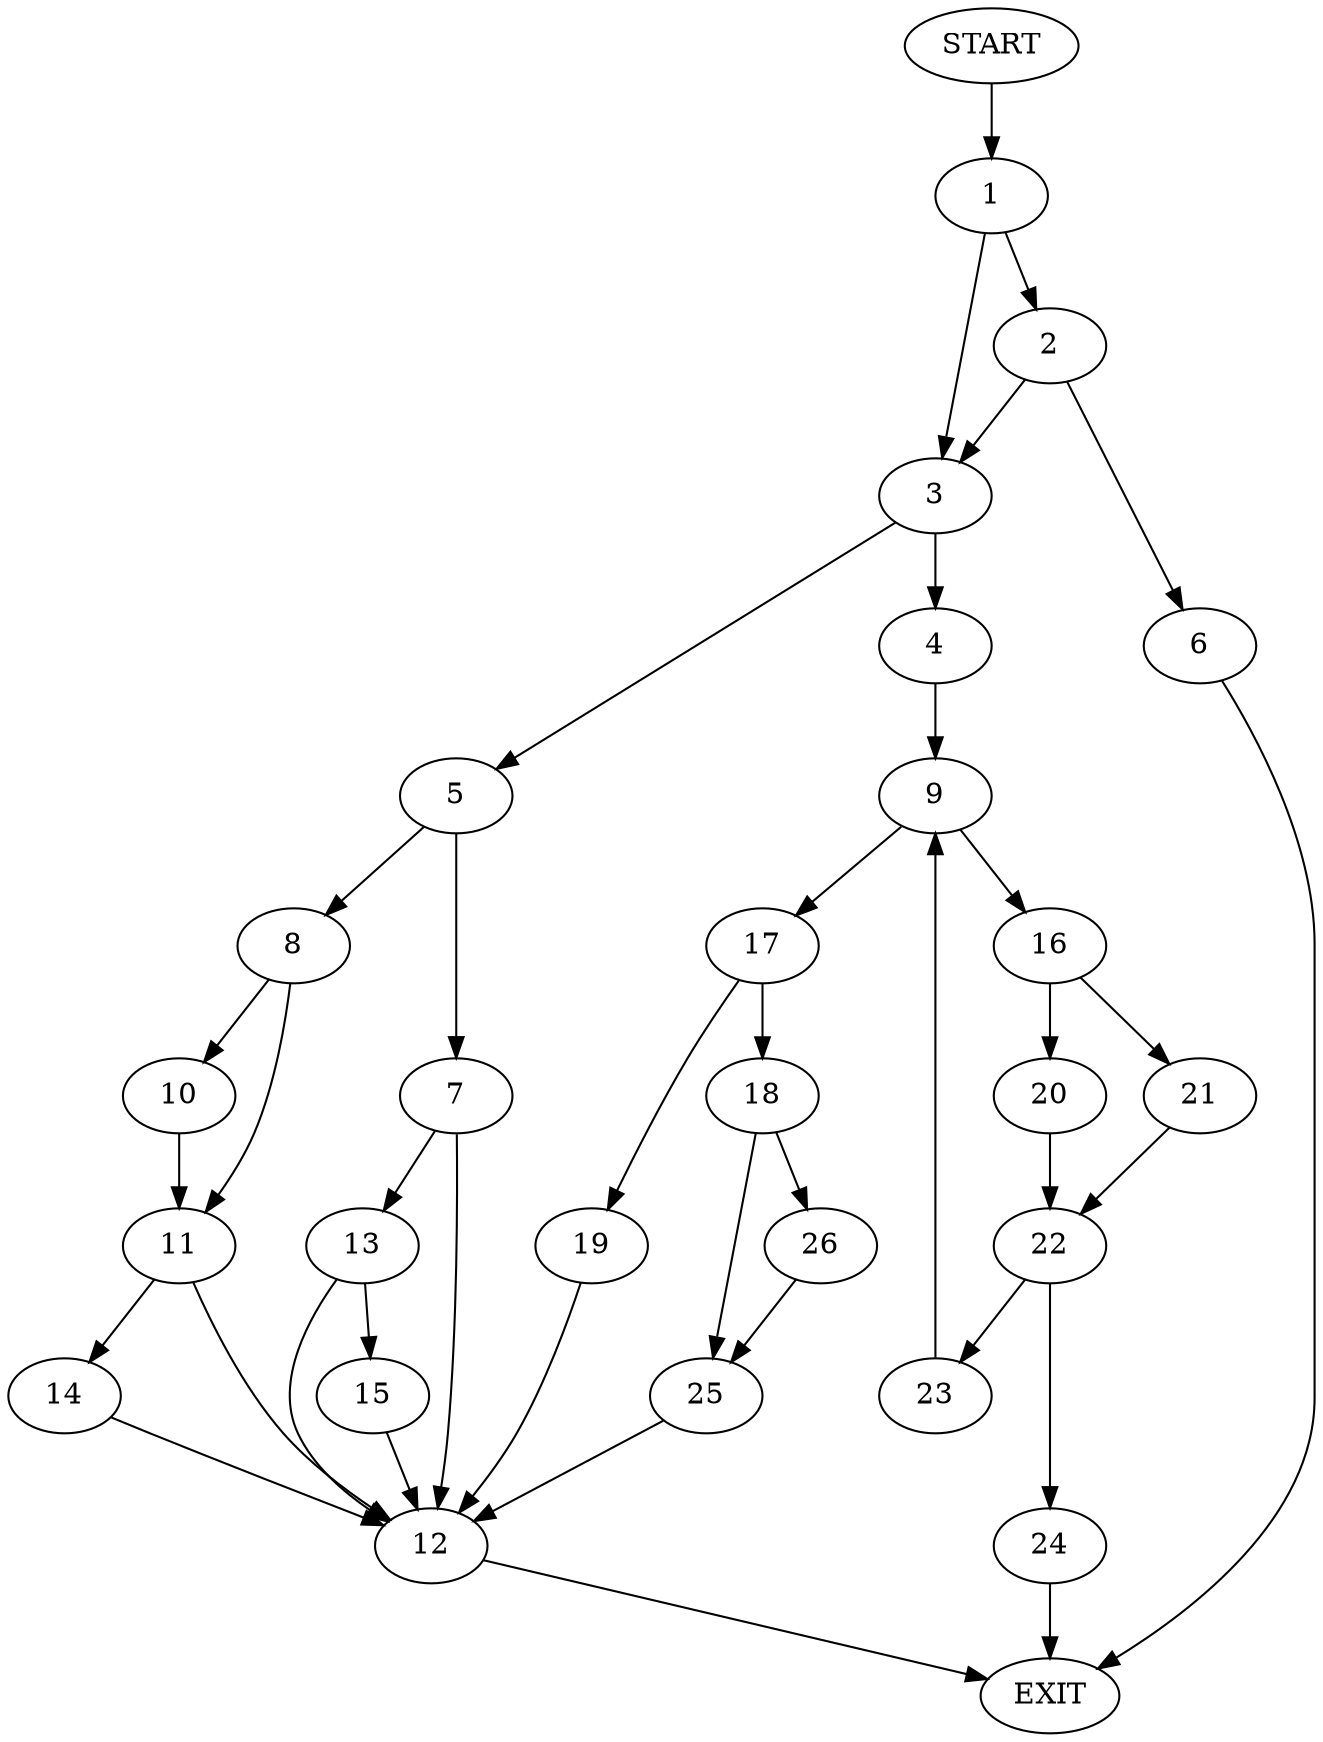 digraph {
0 [label="START"]
27 [label="EXIT"]
0 -> 1
1 -> 2
1 -> 3
3 -> 4
3 -> 5
2 -> 3
2 -> 6
6 -> 27
5 -> 7
5 -> 8
4 -> 9
8 -> 10
8 -> 11
7 -> 12
7 -> 13
10 -> 11
11 -> 12
11 -> 14
12 -> 27
14 -> 12
13 -> 12
13 -> 15
15 -> 12
9 -> 16
9 -> 17
17 -> 18
17 -> 19
16 -> 20
16 -> 21
21 -> 22
20 -> 22
22 -> 23
22 -> 24
24 -> 27
23 -> 9
18 -> 25
18 -> 26
19 -> 12
25 -> 12
26 -> 25
}
